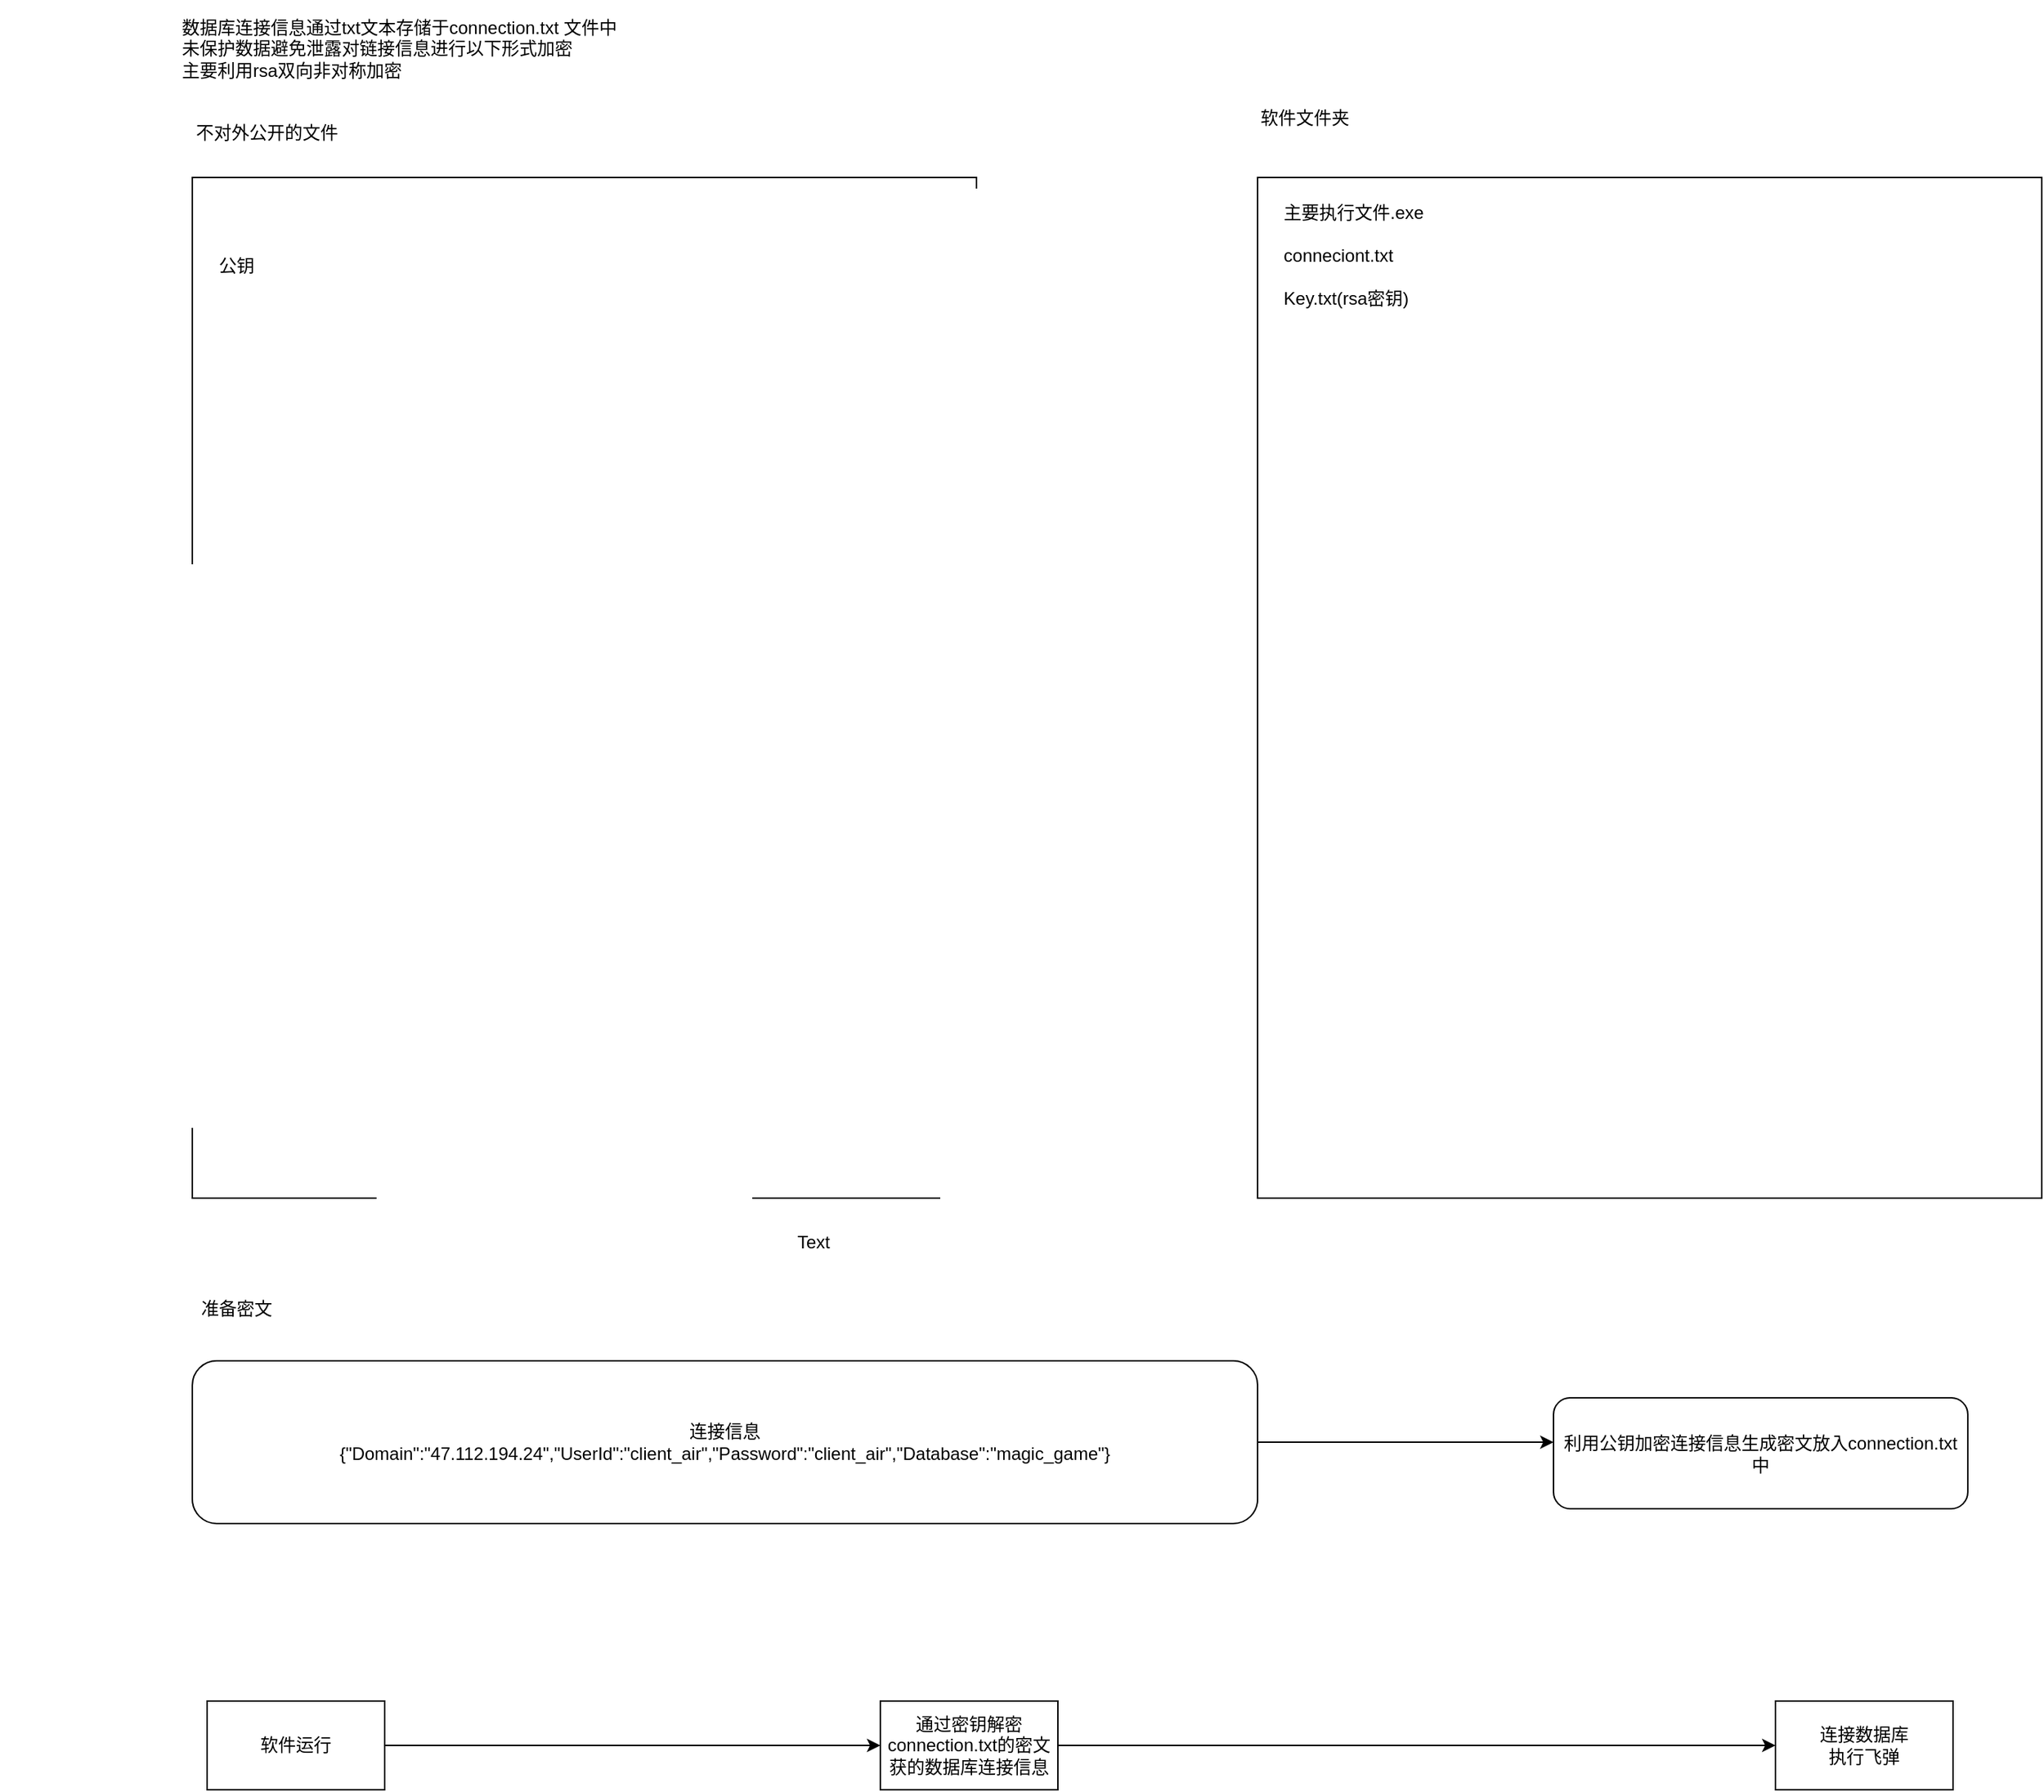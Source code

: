 <mxfile version="10.8.4" type="github"><diagram id="DFCijZzlSouW9zMOZrJX" name="Page-1"><mxGraphModel dx="1562" dy="662" grid="1" gridSize="10" guides="1" tooltips="1" connect="1" arrows="1" fold="1" page="1" pageScale="1" pageWidth="3300" pageHeight="4681" math="0" shadow="0"><root><mxCell id="0"/><mxCell id="1" parent="0"/><mxCell id="7mBfTrO3xJWGPBW1jDkk-1" value="" style="rounded=0;whiteSpace=wrap;html=1;" parent="1" vertex="1"><mxGeometry x="210" y="220" width="530" height="690" as="geometry"/></mxCell><mxCell id="7mBfTrO3xJWGPBW1jDkk-2" value="&lt;div style=&quot;text-align: left&quot;&gt;&lt;span&gt;数据库连接信息通过txt文本存储于connection.txt 文件中&lt;/span&gt;&lt;/div&gt;&lt;div style=&quot;text-align: left&quot;&gt;&lt;span&gt;未保护数据避免泄露对链接信息进行以下形式加密&lt;/span&gt;&lt;/div&gt;&lt;div style=&quot;text-align: left&quot;&gt;&lt;span&gt;主要利用rsa双向非对称加密&lt;/span&gt;&lt;/div&gt;&lt;div style=&quot;text-align: left&quot;&gt;&lt;span&gt;&lt;br&gt;&lt;/span&gt;&lt;/div&gt;" style="text;html=1;strokeColor=none;fillColor=none;align=center;verticalAlign=middle;whiteSpace=wrap;rounded=0;" parent="1" vertex="1"><mxGeometry x="80" y="100" width="540" height="80" as="geometry"/></mxCell><mxCell id="tJlOFcEoVqO8AiOp9Puq-1" value="" style="rounded=0;whiteSpace=wrap;html=1;" vertex="1" parent="1"><mxGeometry x="930" y="220" width="530" height="690" as="geometry"/></mxCell><mxCell id="tJlOFcEoVqO8AiOp9Puq-2" value="软件文件夹" style="text;html=1;resizable=0;points=[];autosize=1;align=left;verticalAlign=top;spacingTop=-4;" vertex="1" parent="1"><mxGeometry x="930" y="170" width="80" height="20" as="geometry"/></mxCell><mxCell id="tJlOFcEoVqO8AiOp9Puq-3" value="不对外公开的文件" style="text;html=1;strokeColor=none;fillColor=none;align=center;verticalAlign=middle;whiteSpace=wrap;rounded=0;" vertex="1" parent="1"><mxGeometry x="182.5" y="180" width="155" height="20" as="geometry"/></mxCell><mxCell id="tJlOFcEoVqO8AiOp9Puq-4" value="Text" style="text;html=1;strokeColor=none;fillColor=none;align=center;verticalAlign=middle;whiteSpace=wrap;rounded=0;" vertex="1" parent="1"><mxGeometry x="610" y="930" width="40" height="20" as="geometry"/></mxCell><mxCell id="tJlOFcEoVqO8AiOp9Puq-5" value="&lt;div style=&quot;text-align: left&quot;&gt;&lt;span&gt;主要执行文件.exe&lt;/span&gt;&lt;/div&gt;&lt;div style=&quot;text-align: left&quot;&gt;&lt;br&gt;&lt;/div&gt;&lt;div style=&quot;text-align: left&quot;&gt;&lt;span&gt;conneciont.txt&lt;/span&gt;&lt;/div&gt;&lt;div style=&quot;text-align: left&quot;&gt;&lt;span&gt;&lt;br&gt;&lt;/span&gt;&lt;/div&gt;&lt;div style=&quot;text-align: left&quot;&gt;&lt;span&gt;Key.txt(rsa密钥)&lt;br&gt;&lt;/span&gt;&lt;/div&gt;&lt;div style=&quot;text-align: left&quot;&gt;&lt;span&gt;&lt;br&gt;&lt;/span&gt;&lt;/div&gt;" style="text;html=1;strokeColor=none;fillColor=none;align=center;verticalAlign=middle;whiteSpace=wrap;rounded=0;" vertex="1" parent="1"><mxGeometry x="880" y="130" width="230" height="300" as="geometry"/></mxCell><mxCell id="tJlOFcEoVqO8AiOp9Puq-8" value="公钥" style="text;html=1;strokeColor=none;fillColor=none;align=center;verticalAlign=middle;whiteSpace=wrap;rounded=0;" vertex="1" parent="1"><mxGeometry x="220" y="270" width="40" height="20" as="geometry"/></mxCell><mxCell id="tJlOFcEoVqO8AiOp9Puq-10" style="edgeStyle=orthogonalEdgeStyle;rounded=0;orthogonalLoop=1;jettySize=auto;html=1;exitX=1;exitY=0.5;exitDx=0;exitDy=0;" edge="1" parent="1" source="tJlOFcEoVqO8AiOp9Puq-9"><mxGeometry relative="1" as="geometry"><mxPoint x="1130" y="1075" as="targetPoint"/></mxGeometry></mxCell><mxCell id="tJlOFcEoVqO8AiOp9Puq-9" value="连接信息&lt;br&gt;{&quot;Domain&quot;:&quot;47.112.194.24&quot;,&quot;UserId&quot;:&quot;client_air&quot;,&quot;Password&quot;:&quot;client_air&quot;,&quot;Database&quot;:&quot;magic_game&quot;}&lt;br&gt;" style="rounded=1;whiteSpace=wrap;html=1;" vertex="1" parent="1"><mxGeometry x="210" y="1020" width="720" height="110" as="geometry"/></mxCell><mxCell id="tJlOFcEoVqO8AiOp9Puq-11" value="利用公钥加密连接信息生成密文放入connection.txt中" style="rounded=1;whiteSpace=wrap;html=1;" vertex="1" parent="1"><mxGeometry x="1130" y="1045" width="280" height="75" as="geometry"/></mxCell><mxCell id="tJlOFcEoVqO8AiOp9Puq-12" value="准备密文" style="text;html=1;strokeColor=none;fillColor=none;align=center;verticalAlign=middle;whiteSpace=wrap;rounded=0;" vertex="1" parent="1"><mxGeometry x="195" y="970" width="90" height="30" as="geometry"/></mxCell><mxCell id="tJlOFcEoVqO8AiOp9Puq-15" value="" style="edgeStyle=orthogonalEdgeStyle;rounded=0;orthogonalLoop=1;jettySize=auto;html=1;" edge="1" parent="1" source="tJlOFcEoVqO8AiOp9Puq-13" target="tJlOFcEoVqO8AiOp9Puq-14"><mxGeometry relative="1" as="geometry"/></mxCell><mxCell id="tJlOFcEoVqO8AiOp9Puq-13" value="软件运行" style="rounded=0;whiteSpace=wrap;html=1;" vertex="1" parent="1"><mxGeometry x="220" y="1250" width="120" height="60" as="geometry"/></mxCell><mxCell id="tJlOFcEoVqO8AiOp9Puq-17" value="" style="edgeStyle=orthogonalEdgeStyle;rounded=0;orthogonalLoop=1;jettySize=auto;html=1;" edge="1" parent="1" source="tJlOFcEoVqO8AiOp9Puq-14" target="tJlOFcEoVqO8AiOp9Puq-16"><mxGeometry relative="1" as="geometry"/></mxCell><mxCell id="tJlOFcEoVqO8AiOp9Puq-14" value="通过密钥解密connection.txt的密文&lt;br&gt;获的数据库连接信息&lt;br&gt;" style="rounded=0;whiteSpace=wrap;html=1;" vertex="1" parent="1"><mxGeometry x="675" y="1250" width="120" height="60" as="geometry"/></mxCell><mxCell id="tJlOFcEoVqO8AiOp9Puq-16" value="连接数据库&lt;br&gt;执行飞弹&lt;br&gt;" style="rounded=0;whiteSpace=wrap;html=1;" vertex="1" parent="1"><mxGeometry x="1280" y="1250" width="120" height="60" as="geometry"/></mxCell></root></mxGraphModel></diagram></mxfile>
